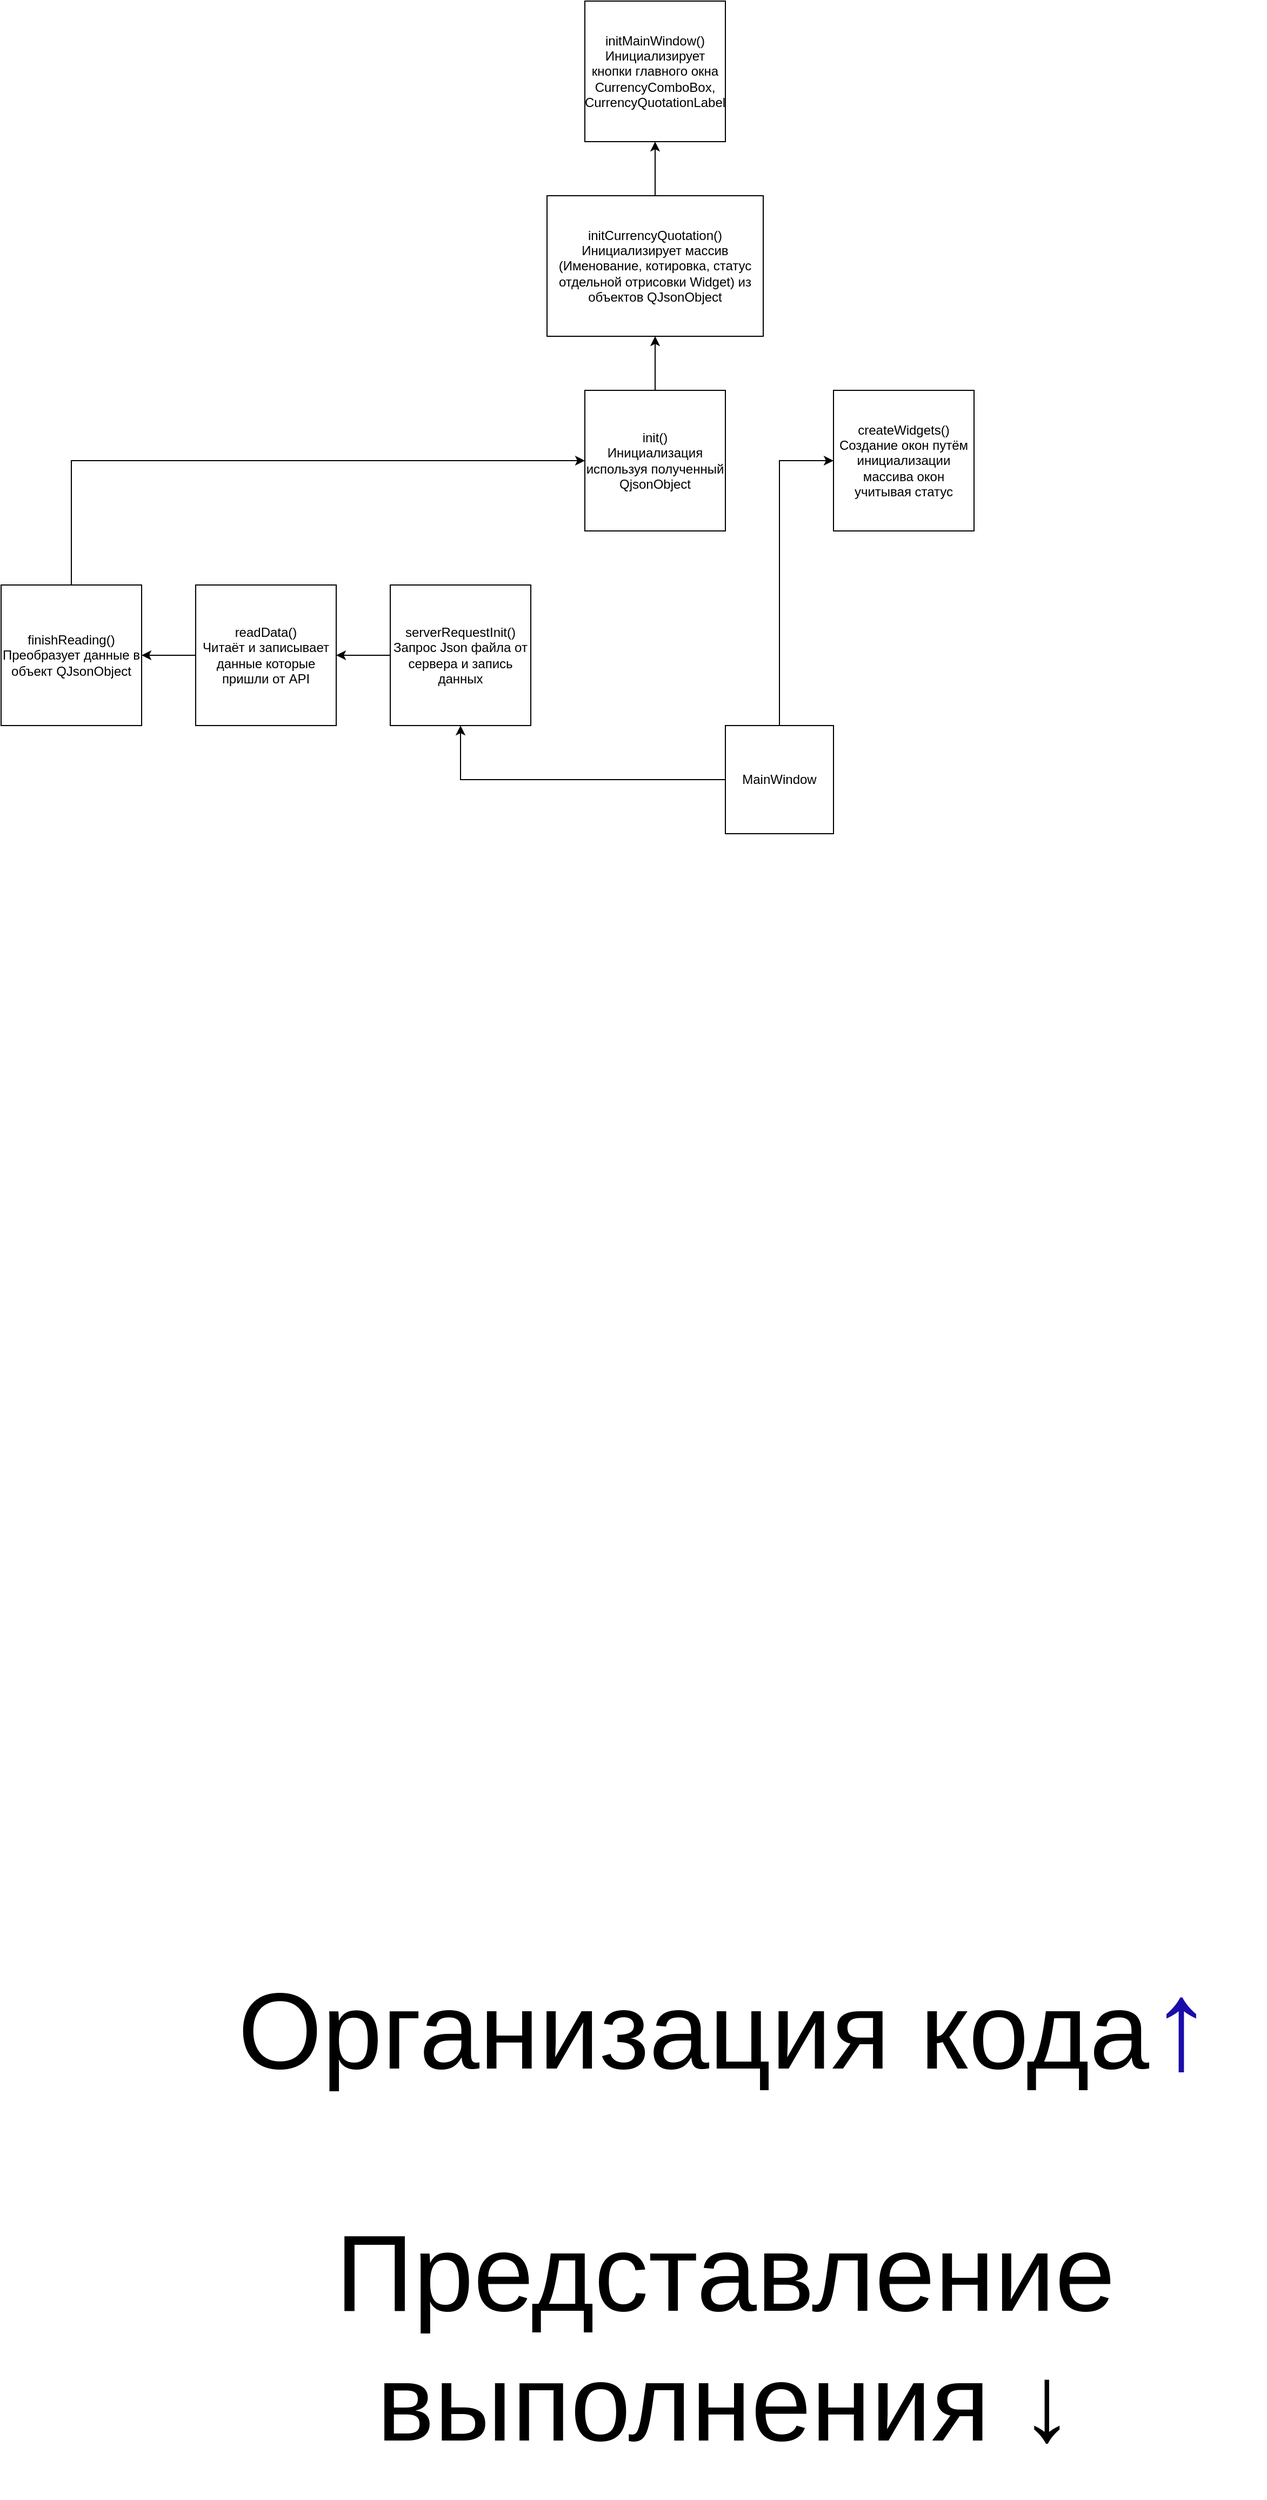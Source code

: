 <mxfile version="21.6.1" type="github">
  <diagram id="C5RBs43oDa-KdzZeNtuy" name="Page-1">
    <mxGraphModel dx="5365" dy="3135" grid="1" gridSize="10" guides="1" tooltips="1" connect="1" arrows="1" fold="1" page="1" pageScale="1" pageWidth="2000" pageHeight="5000" math="0" shadow="0">
      <root>
        <mxCell id="WIyWlLk6GJQsqaUBKTNV-0" />
        <mxCell id="WIyWlLk6GJQsqaUBKTNV-1" parent="WIyWlLk6GJQsqaUBKTNV-0" />
        <mxCell id="bsw6Kp4nGpMMVDiLY85o-23" style="edgeStyle=orthogonalEdgeStyle;rounded=0;orthogonalLoop=1;jettySize=auto;html=1;entryX=0.5;entryY=1;entryDx=0;entryDy=0;" parent="WIyWlLk6GJQsqaUBKTNV-1" source="bsw6Kp4nGpMMVDiLY85o-0" target="bsw6Kp4nGpMMVDiLY85o-11" edge="1">
          <mxGeometry relative="1" as="geometry" />
        </mxCell>
        <mxCell id="bsw6Kp4nGpMMVDiLY85o-26" style="edgeStyle=orthogonalEdgeStyle;rounded=0;orthogonalLoop=1;jettySize=auto;html=1;entryX=0;entryY=0.5;entryDx=0;entryDy=0;exitX=0.5;exitY=0;exitDx=0;exitDy=0;" parent="WIyWlLk6GJQsqaUBKTNV-1" source="bsw6Kp4nGpMMVDiLY85o-21" target="bsw6Kp4nGpMMVDiLY85o-25" edge="1">
          <mxGeometry relative="1" as="geometry" />
        </mxCell>
        <mxCell id="bsw6Kp4nGpMMVDiLY85o-36" style="edgeStyle=orthogonalEdgeStyle;rounded=0;orthogonalLoop=1;jettySize=auto;html=1;entryX=0;entryY=0.5;entryDx=0;entryDy=0;" parent="WIyWlLk6GJQsqaUBKTNV-1" source="bsw6Kp4nGpMMVDiLY85o-0" target="bsw6Kp4nGpMMVDiLY85o-35" edge="1">
          <mxGeometry relative="1" as="geometry" />
        </mxCell>
        <mxCell id="bsw6Kp4nGpMMVDiLY85o-0" value="MainWindow" style="rounded=0;whiteSpace=wrap;html=1;" parent="WIyWlLk6GJQsqaUBKTNV-1" vertex="1">
          <mxGeometry x="1000" y="1160" width="100" height="100" as="geometry" />
        </mxCell>
        <mxCell id="bsw6Kp4nGpMMVDiLY85o-20" style="edgeStyle=orthogonalEdgeStyle;rounded=0;orthogonalLoop=1;jettySize=auto;html=1;entryX=1;entryY=0.5;entryDx=0;entryDy=0;" parent="WIyWlLk6GJQsqaUBKTNV-1" source="bsw6Kp4nGpMMVDiLY85o-11" target="bsw6Kp4nGpMMVDiLY85o-19" edge="1">
          <mxGeometry relative="1" as="geometry" />
        </mxCell>
        <mxCell id="bsw6Kp4nGpMMVDiLY85o-11" value="serverRequestInit()&lt;br style=&quot;border-color: var(--border-color);&quot;&gt;Запрос Json файла от сервера и запись данных" style="rounded=0;whiteSpace=wrap;html=1;" parent="WIyWlLk6GJQsqaUBKTNV-1" vertex="1">
          <mxGeometry x="690" y="1030" width="130" height="130" as="geometry" />
        </mxCell>
        <mxCell id="bsw6Kp4nGpMMVDiLY85o-15" value="&lt;font style=&quot;font-size: 100px;&quot;&gt;Организация кода&lt;a style=&quot;color: rgb(26, 13, 171); text-decoration-line: none; -webkit-tap-highlight-color: rgba(0, 0, 0, 0.1); outline: 0px; font-family: arial, sans-serif; text-align: left; background-color: rgb(255, 255, 255);&quot; data-jrwt=&quot;1&quot; data-cthref=&quot;/url?sa=t&amp;amp;rct=j&amp;amp;q=&amp;amp;esrc=s&amp;amp;source=web&amp;amp;cd=&amp;amp;ved=2ahUKEwiC8NmU4IOAAxWaIRAIHfAIAo8QFnoECA8QAw&amp;amp;url=https%3A%2F%2Fsymbl.cc%2Fru%2F2191%2F%23%3A~%3Atext%3D%25D0%25A1%25D1%2582%25D1%2580%25D0%25B5%25D0%25BB%25D0%25BA%25D1%2583%2520%25D0%25B2%25D0%25B2%25D0%25B5%25D1%2580%25D1%2585%2520%25D0%25B8%25D1%2581%25D0%25BF%25D0%25BE%25D0%25BB%25D1%258C%25D0%25B7%25D1%2583%25D1%258E%25D1%2582%2520%25D0%25B4%25D0%25BB%25D1%258F%2520%25D0%25B7%25D0%25B0%25D0%25BF%25D0%25B8%25D1%2581%25D0%25B8%2C%25D0%25B2%25D0%25B5%25D1%2580%25D1%2581%25D0%25B8%25D0%25B8%25201.1%2520%25D0%25B2%25201993%2520%25D0%25B3.&amp;amp;usg=AOvVaw2KubObDzfMly54Mnot6bmY&amp;amp;opi=89978449&quot; data-ctbtn=&quot;0&quot; data-ved=&quot;2ahUKEwiC8NmU4IOAAxWaIRAIHfAIAo8QFnoECA8QAw&quot; data-usg=&quot;AOvVaw2KubObDzfMly54Mnot6bmY&quot; data-jsarwt=&quot;1&quot; href=&quot;https://www.google.com/url?sa=t&amp;amp;rct=j&amp;amp;q=&amp;amp;esrc=s&amp;amp;source=web&amp;amp;cd=&amp;amp;ved=2ahUKEwiC8NmU4IOAAxWaIRAIHfAIAo8QFnoECA8QAw&amp;amp;url=https%3A%2F%2Fsymbl.cc%2Fru%2F2191%2F%23%3A~%3Atext%3D%25D0%25A1%25D1%2582%25D1%2580%25D0%25B5%25D0%25BB%25D0%25BA%25D1%2583%2520%25D0%25B2%25D0%25B2%25D0%25B5%25D1%2580%25D1%2585%2520%25D0%25B8%25D1%2581%25D0%25BF%25D0%25BE%25D0%25BB%25D1%258C%25D0%25B7%25D1%2583%25D1%258E%25D1%2582%2520%25D0%25B4%25D0%25BB%25D1%258F%2520%25D0%25B7%25D0%25B0%25D0%25BF%25D0%25B8%25D1%2581%25D0%25B8%2C%25D0%25B2%25D0%25B5%25D1%2580%25D1%2581%25D0%25B8%25D0%25B8%25201.1%2520%25D0%25B2%25201993%2520%25D0%25B3.&amp;amp;usg=AOvVaw2KubObDzfMly54Mnot6bmY&amp;amp;opi=89978449&quot;&gt;&lt;h3 style=&quot;font-weight: 400; margin: 18px 0px 0px; padding: 5px 0px 0px; line-height: 1.3; display: inline-block;&quot; class=&quot;LC20lb MBeuO DKV0Md&quot;&gt;↑&lt;/h3&gt;&lt;/a&gt;&lt;/font&gt;" style="text;html=1;strokeColor=none;fillColor=none;align=center;verticalAlign=middle;whiteSpace=wrap;rounded=0;" parent="WIyWlLk6GJQsqaUBKTNV-1" vertex="1">
          <mxGeometry x="500" y="2200" width="1000" height="300" as="geometry" />
        </mxCell>
        <mxCell id="bsw6Kp4nGpMMVDiLY85o-17" value="&lt;font style=&quot;font-size: 100px;&quot;&gt;Представление выполнения ↓&lt;/font&gt;" style="text;html=1;strokeColor=none;fillColor=none;align=center;verticalAlign=middle;whiteSpace=wrap;rounded=0;" parent="WIyWlLk6GJQsqaUBKTNV-1" vertex="1">
          <mxGeometry x="500" y="2500" width="1000" height="300" as="geometry" />
        </mxCell>
        <mxCell id="bsw6Kp4nGpMMVDiLY85o-24" style="edgeStyle=orthogonalEdgeStyle;rounded=0;orthogonalLoop=1;jettySize=auto;html=1;entryX=1;entryY=0.5;entryDx=0;entryDy=0;" parent="WIyWlLk6GJQsqaUBKTNV-1" source="bsw6Kp4nGpMMVDiLY85o-19" target="bsw6Kp4nGpMMVDiLY85o-21" edge="1">
          <mxGeometry relative="1" as="geometry" />
        </mxCell>
        <mxCell id="bsw6Kp4nGpMMVDiLY85o-19" value="readData()&lt;br&gt;Читаёт и записывает данные которые пришли от API" style="rounded=0;whiteSpace=wrap;html=1;" parent="WIyWlLk6GJQsqaUBKTNV-1" vertex="1">
          <mxGeometry x="510" y="1030" width="130" height="130" as="geometry" />
        </mxCell>
        <mxCell id="bsw6Kp4nGpMMVDiLY85o-21" value="finishReading()&lt;br&gt;Преобразует данные в объект&amp;nbsp;QJsonObject" style="rounded=0;whiteSpace=wrap;html=1;" parent="WIyWlLk6GJQsqaUBKTNV-1" vertex="1">
          <mxGeometry x="330" y="1030" width="130" height="130" as="geometry" />
        </mxCell>
        <mxCell id="bsw6Kp4nGpMMVDiLY85o-28" style="edgeStyle=orthogonalEdgeStyle;rounded=0;orthogonalLoop=1;jettySize=auto;html=1;entryX=0.5;entryY=1;entryDx=0;entryDy=0;" parent="WIyWlLk6GJQsqaUBKTNV-1" source="bsw6Kp4nGpMMVDiLY85o-25" target="bsw6Kp4nGpMMVDiLY85o-27" edge="1">
          <mxGeometry relative="1" as="geometry" />
        </mxCell>
        <mxCell id="bsw6Kp4nGpMMVDiLY85o-25" value="init()&lt;br&gt;Инициализация используя полученный QjsonObject" style="rounded=0;whiteSpace=wrap;html=1;" parent="WIyWlLk6GJQsqaUBKTNV-1" vertex="1">
          <mxGeometry x="870" y="850" width="130" height="130" as="geometry" />
        </mxCell>
        <mxCell id="bsw6Kp4nGpMMVDiLY85o-38" style="edgeStyle=orthogonalEdgeStyle;rounded=0;orthogonalLoop=1;jettySize=auto;html=1;" parent="WIyWlLk6GJQsqaUBKTNV-1" source="bsw6Kp4nGpMMVDiLY85o-27" target="bsw6Kp4nGpMMVDiLY85o-37" edge="1">
          <mxGeometry relative="1" as="geometry" />
        </mxCell>
        <mxCell id="bsw6Kp4nGpMMVDiLY85o-27" value="initCurrencyQuotation()&lt;br&gt;Инициализирует массив (Именование, котировка, статус отдельной отрисовки Widget) из объектов QJsonObject" style="rounded=0;whiteSpace=wrap;html=1;" parent="WIyWlLk6GJQsqaUBKTNV-1" vertex="1">
          <mxGeometry x="835" y="670" width="200" height="130" as="geometry" />
        </mxCell>
        <mxCell id="bsw6Kp4nGpMMVDiLY85o-35" value="createWidgets()&lt;br&gt;Создание окон путём инициализации массива окон учитывая статус" style="rounded=0;whiteSpace=wrap;html=1;" parent="WIyWlLk6GJQsqaUBKTNV-1" vertex="1">
          <mxGeometry x="1100" y="850" width="130" height="130" as="geometry" />
        </mxCell>
        <mxCell id="bsw6Kp4nGpMMVDiLY85o-37" value="initMainWindow()&lt;br&gt;Инициализирует кнопки главного окна&lt;br&gt;CurrencyComboBox, CurrencyQuotationLabel" style="rounded=0;whiteSpace=wrap;html=1;" parent="WIyWlLk6GJQsqaUBKTNV-1" vertex="1">
          <mxGeometry x="870" y="490" width="130" height="130" as="geometry" />
        </mxCell>
      </root>
    </mxGraphModel>
  </diagram>
</mxfile>
